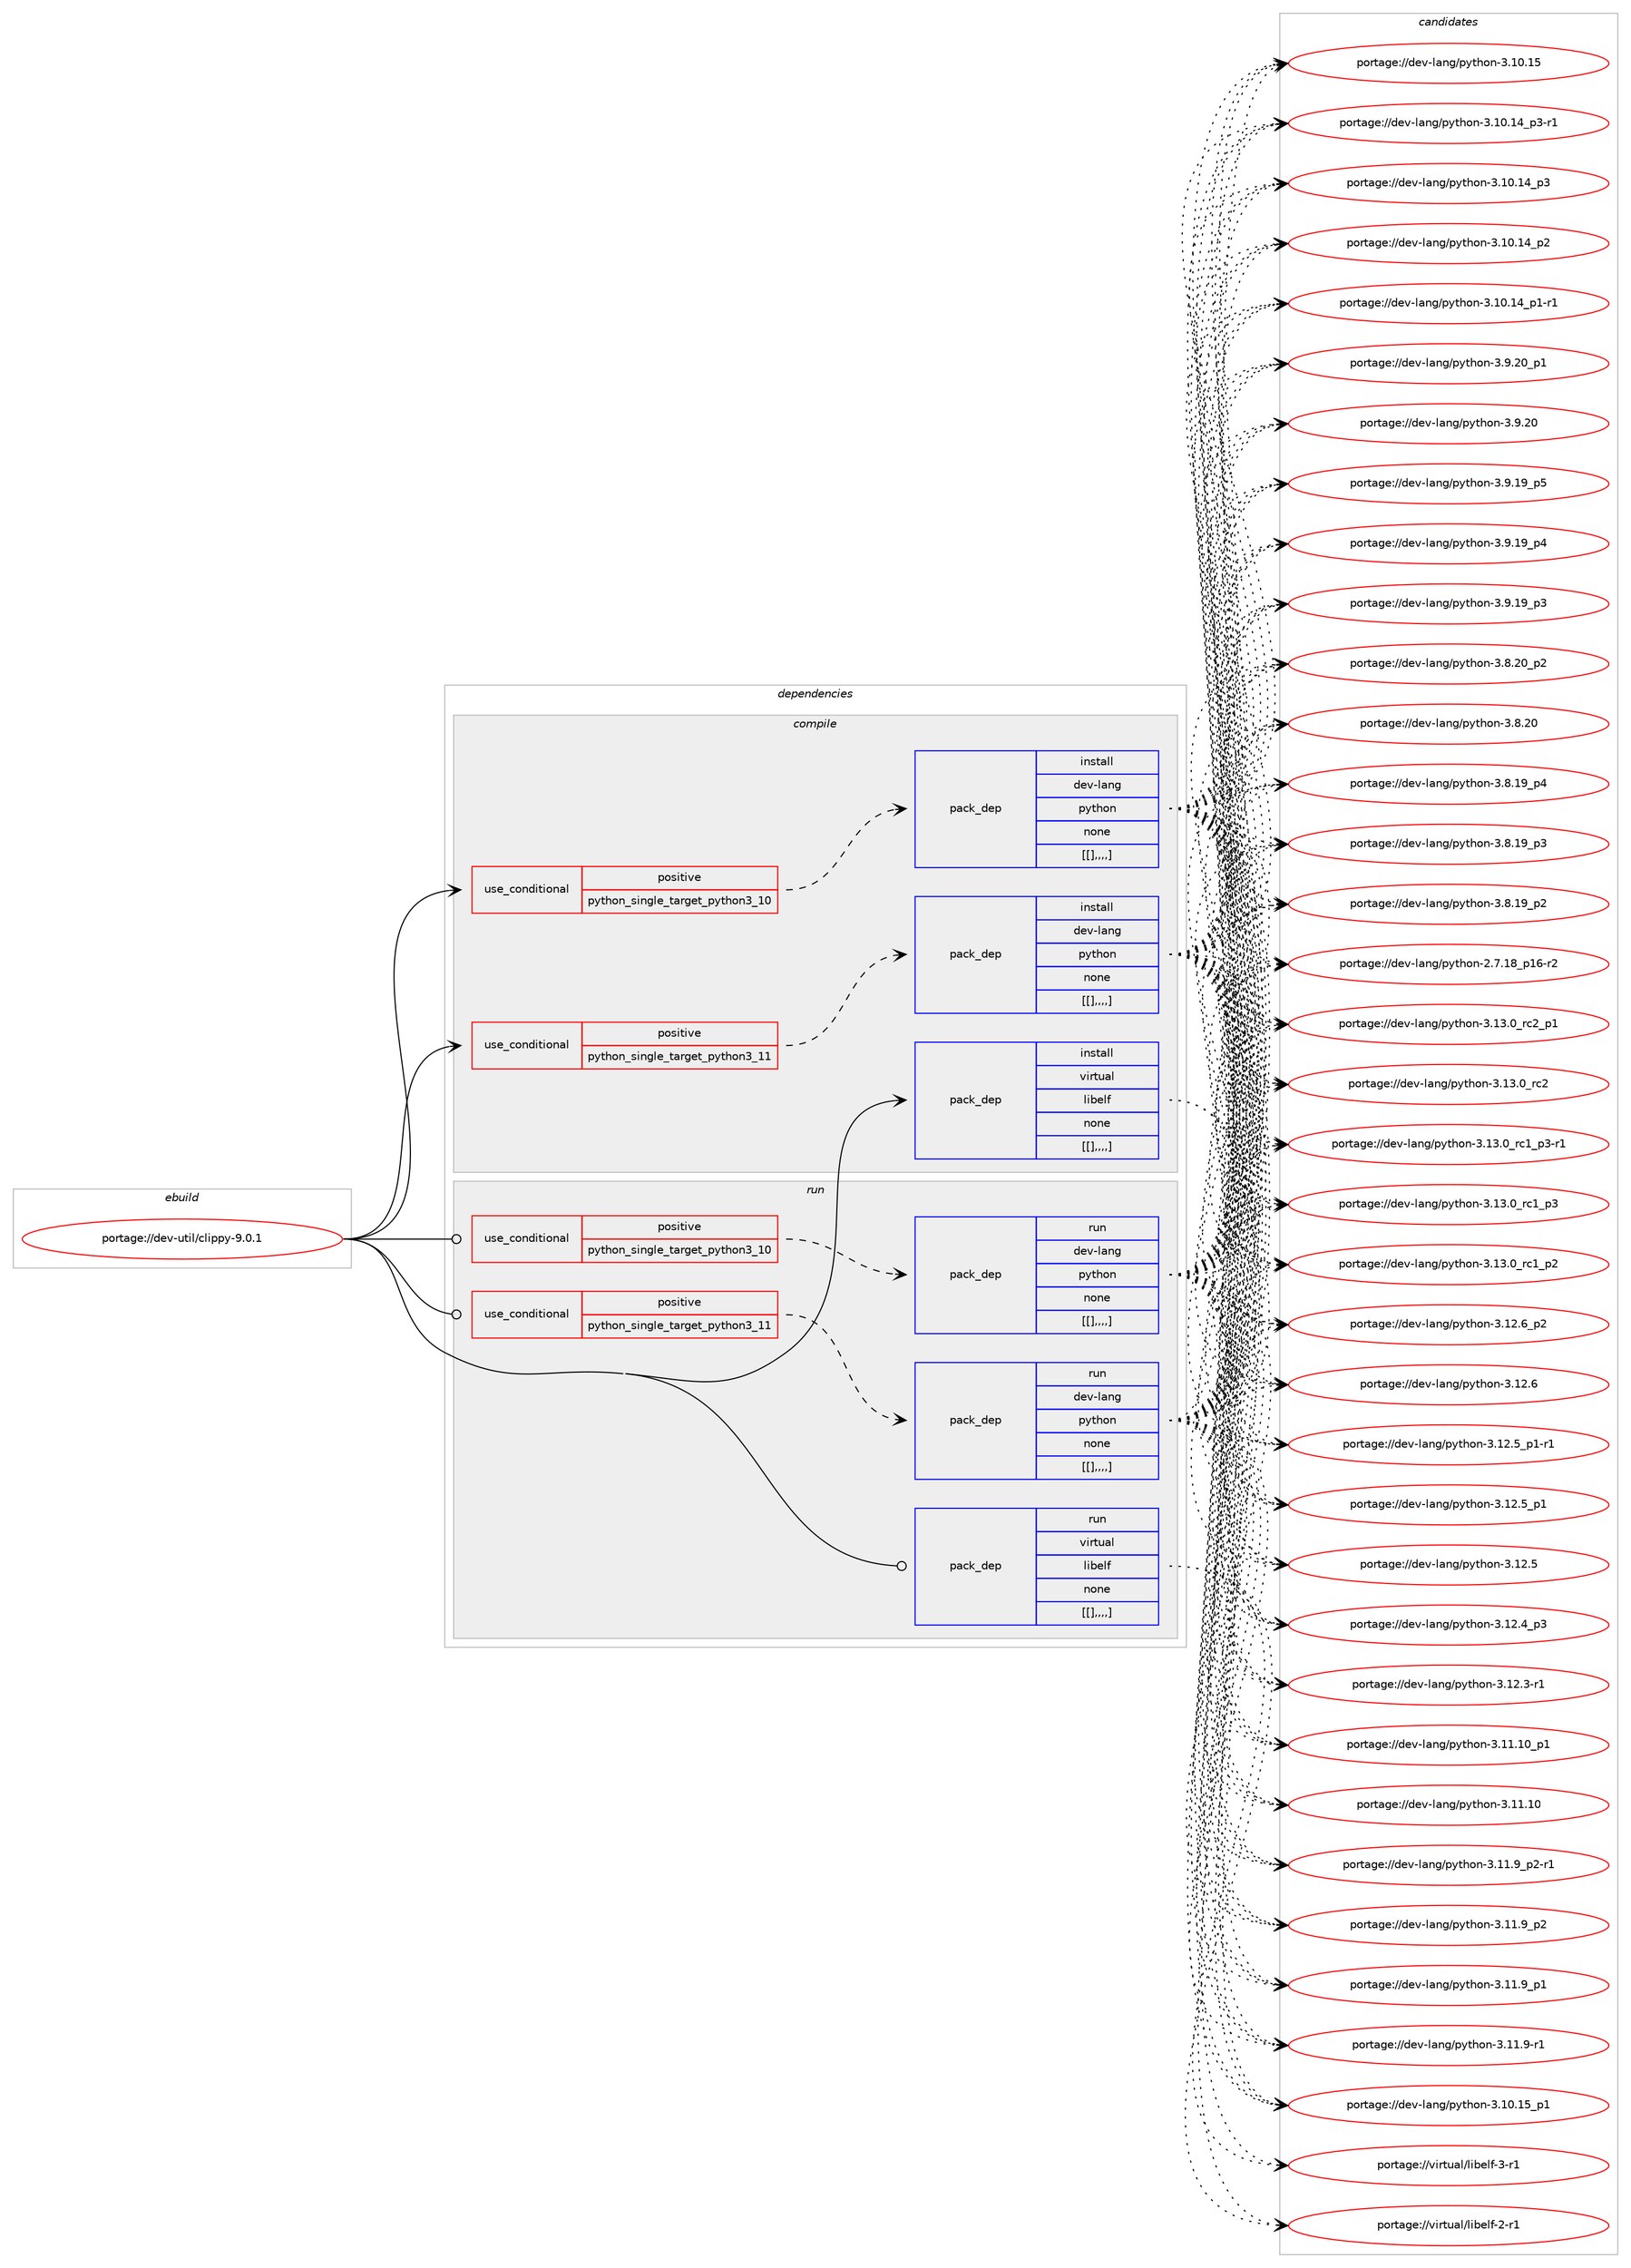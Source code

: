 digraph prolog {

# *************
# Graph options
# *************

newrank=true;
concentrate=true;
compound=true;
graph [rankdir=LR,fontname=Helvetica,fontsize=10,ranksep=1.5];#, ranksep=2.5, nodesep=0.2];
edge  [arrowhead=vee];
node  [fontname=Helvetica,fontsize=10];

# **********
# The ebuild
# **********

subgraph cluster_leftcol {
color=gray;
label=<<i>ebuild</i>>;
id [label="portage://dev-util/clippy-9.0.1", color=red, width=4, href="../dev-util/clippy-9.0.1.svg"];
}

# ****************
# The dependencies
# ****************

subgraph cluster_midcol {
color=gray;
label=<<i>dependencies</i>>;
subgraph cluster_compile {
fillcolor="#eeeeee";
style=filled;
label=<<i>compile</i>>;
subgraph cond62076 {
dependency217007 [label=<<TABLE BORDER="0" CELLBORDER="1" CELLSPACING="0" CELLPADDING="4"><TR><TD ROWSPAN="3" CELLPADDING="10">use_conditional</TD></TR><TR><TD>positive</TD></TR><TR><TD>python_single_target_python3_10</TD></TR></TABLE>>, shape=none, color=red];
subgraph pack153532 {
dependency217008 [label=<<TABLE BORDER="0" CELLBORDER="1" CELLSPACING="0" CELLPADDING="4" WIDTH="220"><TR><TD ROWSPAN="6" CELLPADDING="30">pack_dep</TD></TR><TR><TD WIDTH="110">install</TD></TR><TR><TD>dev-lang</TD></TR><TR><TD>python</TD></TR><TR><TD>none</TD></TR><TR><TD>[[],,,,]</TD></TR></TABLE>>, shape=none, color=blue];
}
dependency217007:e -> dependency217008:w [weight=20,style="dashed",arrowhead="vee"];
}
id:e -> dependency217007:w [weight=20,style="solid",arrowhead="vee"];
subgraph cond62077 {
dependency217009 [label=<<TABLE BORDER="0" CELLBORDER="1" CELLSPACING="0" CELLPADDING="4"><TR><TD ROWSPAN="3" CELLPADDING="10">use_conditional</TD></TR><TR><TD>positive</TD></TR><TR><TD>python_single_target_python3_11</TD></TR></TABLE>>, shape=none, color=red];
subgraph pack153533 {
dependency217010 [label=<<TABLE BORDER="0" CELLBORDER="1" CELLSPACING="0" CELLPADDING="4" WIDTH="220"><TR><TD ROWSPAN="6" CELLPADDING="30">pack_dep</TD></TR><TR><TD WIDTH="110">install</TD></TR><TR><TD>dev-lang</TD></TR><TR><TD>python</TD></TR><TR><TD>none</TD></TR><TR><TD>[[],,,,]</TD></TR></TABLE>>, shape=none, color=blue];
}
dependency217009:e -> dependency217010:w [weight=20,style="dashed",arrowhead="vee"];
}
id:e -> dependency217009:w [weight=20,style="solid",arrowhead="vee"];
subgraph pack153534 {
dependency217011 [label=<<TABLE BORDER="0" CELLBORDER="1" CELLSPACING="0" CELLPADDING="4" WIDTH="220"><TR><TD ROWSPAN="6" CELLPADDING="30">pack_dep</TD></TR><TR><TD WIDTH="110">install</TD></TR><TR><TD>virtual</TD></TR><TR><TD>libelf</TD></TR><TR><TD>none</TD></TR><TR><TD>[[],,,,]</TD></TR></TABLE>>, shape=none, color=blue];
}
id:e -> dependency217011:w [weight=20,style="solid",arrowhead="vee"];
}
subgraph cluster_compileandrun {
fillcolor="#eeeeee";
style=filled;
label=<<i>compile and run</i>>;
}
subgraph cluster_run {
fillcolor="#eeeeee";
style=filled;
label=<<i>run</i>>;
subgraph cond62078 {
dependency217012 [label=<<TABLE BORDER="0" CELLBORDER="1" CELLSPACING="0" CELLPADDING="4"><TR><TD ROWSPAN="3" CELLPADDING="10">use_conditional</TD></TR><TR><TD>positive</TD></TR><TR><TD>python_single_target_python3_10</TD></TR></TABLE>>, shape=none, color=red];
subgraph pack153535 {
dependency217013 [label=<<TABLE BORDER="0" CELLBORDER="1" CELLSPACING="0" CELLPADDING="4" WIDTH="220"><TR><TD ROWSPAN="6" CELLPADDING="30">pack_dep</TD></TR><TR><TD WIDTH="110">run</TD></TR><TR><TD>dev-lang</TD></TR><TR><TD>python</TD></TR><TR><TD>none</TD></TR><TR><TD>[[],,,,]</TD></TR></TABLE>>, shape=none, color=blue];
}
dependency217012:e -> dependency217013:w [weight=20,style="dashed",arrowhead="vee"];
}
id:e -> dependency217012:w [weight=20,style="solid",arrowhead="odot"];
subgraph cond62079 {
dependency217014 [label=<<TABLE BORDER="0" CELLBORDER="1" CELLSPACING="0" CELLPADDING="4"><TR><TD ROWSPAN="3" CELLPADDING="10">use_conditional</TD></TR><TR><TD>positive</TD></TR><TR><TD>python_single_target_python3_11</TD></TR></TABLE>>, shape=none, color=red];
subgraph pack153536 {
dependency217015 [label=<<TABLE BORDER="0" CELLBORDER="1" CELLSPACING="0" CELLPADDING="4" WIDTH="220"><TR><TD ROWSPAN="6" CELLPADDING="30">pack_dep</TD></TR><TR><TD WIDTH="110">run</TD></TR><TR><TD>dev-lang</TD></TR><TR><TD>python</TD></TR><TR><TD>none</TD></TR><TR><TD>[[],,,,]</TD></TR></TABLE>>, shape=none, color=blue];
}
dependency217014:e -> dependency217015:w [weight=20,style="dashed",arrowhead="vee"];
}
id:e -> dependency217014:w [weight=20,style="solid",arrowhead="odot"];
subgraph pack153537 {
dependency217016 [label=<<TABLE BORDER="0" CELLBORDER="1" CELLSPACING="0" CELLPADDING="4" WIDTH="220"><TR><TD ROWSPAN="6" CELLPADDING="30">pack_dep</TD></TR><TR><TD WIDTH="110">run</TD></TR><TR><TD>virtual</TD></TR><TR><TD>libelf</TD></TR><TR><TD>none</TD></TR><TR><TD>[[],,,,]</TD></TR></TABLE>>, shape=none, color=blue];
}
id:e -> dependency217016:w [weight=20,style="solid",arrowhead="odot"];
}
}

# **************
# The candidates
# **************

subgraph cluster_choices {
rank=same;
color=gray;
label=<<i>candidates</i>>;

subgraph choice153532 {
color=black;
nodesep=1;
choice100101118451089711010347112121116104111110455146495146489511499509511249 [label="portage://dev-lang/python-3.13.0_rc2_p1", color=red, width=4,href="../dev-lang/python-3.13.0_rc2_p1.svg"];
choice10010111845108971101034711212111610411111045514649514648951149950 [label="portage://dev-lang/python-3.13.0_rc2", color=red, width=4,href="../dev-lang/python-3.13.0_rc2.svg"];
choice1001011184510897110103471121211161041111104551464951464895114994995112514511449 [label="portage://dev-lang/python-3.13.0_rc1_p3-r1", color=red, width=4,href="../dev-lang/python-3.13.0_rc1_p3-r1.svg"];
choice100101118451089711010347112121116104111110455146495146489511499499511251 [label="portage://dev-lang/python-3.13.0_rc1_p3", color=red, width=4,href="../dev-lang/python-3.13.0_rc1_p3.svg"];
choice100101118451089711010347112121116104111110455146495146489511499499511250 [label="portage://dev-lang/python-3.13.0_rc1_p2", color=red, width=4,href="../dev-lang/python-3.13.0_rc1_p2.svg"];
choice100101118451089711010347112121116104111110455146495046549511250 [label="portage://dev-lang/python-3.12.6_p2", color=red, width=4,href="../dev-lang/python-3.12.6_p2.svg"];
choice10010111845108971101034711212111610411111045514649504654 [label="portage://dev-lang/python-3.12.6", color=red, width=4,href="../dev-lang/python-3.12.6.svg"];
choice1001011184510897110103471121211161041111104551464950465395112494511449 [label="portage://dev-lang/python-3.12.5_p1-r1", color=red, width=4,href="../dev-lang/python-3.12.5_p1-r1.svg"];
choice100101118451089711010347112121116104111110455146495046539511249 [label="portage://dev-lang/python-3.12.5_p1", color=red, width=4,href="../dev-lang/python-3.12.5_p1.svg"];
choice10010111845108971101034711212111610411111045514649504653 [label="portage://dev-lang/python-3.12.5", color=red, width=4,href="../dev-lang/python-3.12.5.svg"];
choice100101118451089711010347112121116104111110455146495046529511251 [label="portage://dev-lang/python-3.12.4_p3", color=red, width=4,href="../dev-lang/python-3.12.4_p3.svg"];
choice100101118451089711010347112121116104111110455146495046514511449 [label="portage://dev-lang/python-3.12.3-r1", color=red, width=4,href="../dev-lang/python-3.12.3-r1.svg"];
choice10010111845108971101034711212111610411111045514649494649489511249 [label="portage://dev-lang/python-3.11.10_p1", color=red, width=4,href="../dev-lang/python-3.11.10_p1.svg"];
choice1001011184510897110103471121211161041111104551464949464948 [label="portage://dev-lang/python-3.11.10", color=red, width=4,href="../dev-lang/python-3.11.10.svg"];
choice1001011184510897110103471121211161041111104551464949465795112504511449 [label="portage://dev-lang/python-3.11.9_p2-r1", color=red, width=4,href="../dev-lang/python-3.11.9_p2-r1.svg"];
choice100101118451089711010347112121116104111110455146494946579511250 [label="portage://dev-lang/python-3.11.9_p2", color=red, width=4,href="../dev-lang/python-3.11.9_p2.svg"];
choice100101118451089711010347112121116104111110455146494946579511249 [label="portage://dev-lang/python-3.11.9_p1", color=red, width=4,href="../dev-lang/python-3.11.9_p1.svg"];
choice100101118451089711010347112121116104111110455146494946574511449 [label="portage://dev-lang/python-3.11.9-r1", color=red, width=4,href="../dev-lang/python-3.11.9-r1.svg"];
choice10010111845108971101034711212111610411111045514649484649539511249 [label="portage://dev-lang/python-3.10.15_p1", color=red, width=4,href="../dev-lang/python-3.10.15_p1.svg"];
choice1001011184510897110103471121211161041111104551464948464953 [label="portage://dev-lang/python-3.10.15", color=red, width=4,href="../dev-lang/python-3.10.15.svg"];
choice100101118451089711010347112121116104111110455146494846495295112514511449 [label="portage://dev-lang/python-3.10.14_p3-r1", color=red, width=4,href="../dev-lang/python-3.10.14_p3-r1.svg"];
choice10010111845108971101034711212111610411111045514649484649529511251 [label="portage://dev-lang/python-3.10.14_p3", color=red, width=4,href="../dev-lang/python-3.10.14_p3.svg"];
choice10010111845108971101034711212111610411111045514649484649529511250 [label="portage://dev-lang/python-3.10.14_p2", color=red, width=4,href="../dev-lang/python-3.10.14_p2.svg"];
choice100101118451089711010347112121116104111110455146494846495295112494511449 [label="portage://dev-lang/python-3.10.14_p1-r1", color=red, width=4,href="../dev-lang/python-3.10.14_p1-r1.svg"];
choice100101118451089711010347112121116104111110455146574650489511249 [label="portage://dev-lang/python-3.9.20_p1", color=red, width=4,href="../dev-lang/python-3.9.20_p1.svg"];
choice10010111845108971101034711212111610411111045514657465048 [label="portage://dev-lang/python-3.9.20", color=red, width=4,href="../dev-lang/python-3.9.20.svg"];
choice100101118451089711010347112121116104111110455146574649579511253 [label="portage://dev-lang/python-3.9.19_p5", color=red, width=4,href="../dev-lang/python-3.9.19_p5.svg"];
choice100101118451089711010347112121116104111110455146574649579511252 [label="portage://dev-lang/python-3.9.19_p4", color=red, width=4,href="../dev-lang/python-3.9.19_p4.svg"];
choice100101118451089711010347112121116104111110455146574649579511251 [label="portage://dev-lang/python-3.9.19_p3", color=red, width=4,href="../dev-lang/python-3.9.19_p3.svg"];
choice100101118451089711010347112121116104111110455146564650489511250 [label="portage://dev-lang/python-3.8.20_p2", color=red, width=4,href="../dev-lang/python-3.8.20_p2.svg"];
choice10010111845108971101034711212111610411111045514656465048 [label="portage://dev-lang/python-3.8.20", color=red, width=4,href="../dev-lang/python-3.8.20.svg"];
choice100101118451089711010347112121116104111110455146564649579511252 [label="portage://dev-lang/python-3.8.19_p4", color=red, width=4,href="../dev-lang/python-3.8.19_p4.svg"];
choice100101118451089711010347112121116104111110455146564649579511251 [label="portage://dev-lang/python-3.8.19_p3", color=red, width=4,href="../dev-lang/python-3.8.19_p3.svg"];
choice100101118451089711010347112121116104111110455146564649579511250 [label="portage://dev-lang/python-3.8.19_p2", color=red, width=4,href="../dev-lang/python-3.8.19_p2.svg"];
choice100101118451089711010347112121116104111110455046554649569511249544511450 [label="portage://dev-lang/python-2.7.18_p16-r2", color=red, width=4,href="../dev-lang/python-2.7.18_p16-r2.svg"];
dependency217008:e -> choice100101118451089711010347112121116104111110455146495146489511499509511249:w [style=dotted,weight="100"];
dependency217008:e -> choice10010111845108971101034711212111610411111045514649514648951149950:w [style=dotted,weight="100"];
dependency217008:e -> choice1001011184510897110103471121211161041111104551464951464895114994995112514511449:w [style=dotted,weight="100"];
dependency217008:e -> choice100101118451089711010347112121116104111110455146495146489511499499511251:w [style=dotted,weight="100"];
dependency217008:e -> choice100101118451089711010347112121116104111110455146495146489511499499511250:w [style=dotted,weight="100"];
dependency217008:e -> choice100101118451089711010347112121116104111110455146495046549511250:w [style=dotted,weight="100"];
dependency217008:e -> choice10010111845108971101034711212111610411111045514649504654:w [style=dotted,weight="100"];
dependency217008:e -> choice1001011184510897110103471121211161041111104551464950465395112494511449:w [style=dotted,weight="100"];
dependency217008:e -> choice100101118451089711010347112121116104111110455146495046539511249:w [style=dotted,weight="100"];
dependency217008:e -> choice10010111845108971101034711212111610411111045514649504653:w [style=dotted,weight="100"];
dependency217008:e -> choice100101118451089711010347112121116104111110455146495046529511251:w [style=dotted,weight="100"];
dependency217008:e -> choice100101118451089711010347112121116104111110455146495046514511449:w [style=dotted,weight="100"];
dependency217008:e -> choice10010111845108971101034711212111610411111045514649494649489511249:w [style=dotted,weight="100"];
dependency217008:e -> choice1001011184510897110103471121211161041111104551464949464948:w [style=dotted,weight="100"];
dependency217008:e -> choice1001011184510897110103471121211161041111104551464949465795112504511449:w [style=dotted,weight="100"];
dependency217008:e -> choice100101118451089711010347112121116104111110455146494946579511250:w [style=dotted,weight="100"];
dependency217008:e -> choice100101118451089711010347112121116104111110455146494946579511249:w [style=dotted,weight="100"];
dependency217008:e -> choice100101118451089711010347112121116104111110455146494946574511449:w [style=dotted,weight="100"];
dependency217008:e -> choice10010111845108971101034711212111610411111045514649484649539511249:w [style=dotted,weight="100"];
dependency217008:e -> choice1001011184510897110103471121211161041111104551464948464953:w [style=dotted,weight="100"];
dependency217008:e -> choice100101118451089711010347112121116104111110455146494846495295112514511449:w [style=dotted,weight="100"];
dependency217008:e -> choice10010111845108971101034711212111610411111045514649484649529511251:w [style=dotted,weight="100"];
dependency217008:e -> choice10010111845108971101034711212111610411111045514649484649529511250:w [style=dotted,weight="100"];
dependency217008:e -> choice100101118451089711010347112121116104111110455146494846495295112494511449:w [style=dotted,weight="100"];
dependency217008:e -> choice100101118451089711010347112121116104111110455146574650489511249:w [style=dotted,weight="100"];
dependency217008:e -> choice10010111845108971101034711212111610411111045514657465048:w [style=dotted,weight="100"];
dependency217008:e -> choice100101118451089711010347112121116104111110455146574649579511253:w [style=dotted,weight="100"];
dependency217008:e -> choice100101118451089711010347112121116104111110455146574649579511252:w [style=dotted,weight="100"];
dependency217008:e -> choice100101118451089711010347112121116104111110455146574649579511251:w [style=dotted,weight="100"];
dependency217008:e -> choice100101118451089711010347112121116104111110455146564650489511250:w [style=dotted,weight="100"];
dependency217008:e -> choice10010111845108971101034711212111610411111045514656465048:w [style=dotted,weight="100"];
dependency217008:e -> choice100101118451089711010347112121116104111110455146564649579511252:w [style=dotted,weight="100"];
dependency217008:e -> choice100101118451089711010347112121116104111110455146564649579511251:w [style=dotted,weight="100"];
dependency217008:e -> choice100101118451089711010347112121116104111110455146564649579511250:w [style=dotted,weight="100"];
dependency217008:e -> choice100101118451089711010347112121116104111110455046554649569511249544511450:w [style=dotted,weight="100"];
}
subgraph choice153533 {
color=black;
nodesep=1;
choice100101118451089711010347112121116104111110455146495146489511499509511249 [label="portage://dev-lang/python-3.13.0_rc2_p1", color=red, width=4,href="../dev-lang/python-3.13.0_rc2_p1.svg"];
choice10010111845108971101034711212111610411111045514649514648951149950 [label="portage://dev-lang/python-3.13.0_rc2", color=red, width=4,href="../dev-lang/python-3.13.0_rc2.svg"];
choice1001011184510897110103471121211161041111104551464951464895114994995112514511449 [label="portage://dev-lang/python-3.13.0_rc1_p3-r1", color=red, width=4,href="../dev-lang/python-3.13.0_rc1_p3-r1.svg"];
choice100101118451089711010347112121116104111110455146495146489511499499511251 [label="portage://dev-lang/python-3.13.0_rc1_p3", color=red, width=4,href="../dev-lang/python-3.13.0_rc1_p3.svg"];
choice100101118451089711010347112121116104111110455146495146489511499499511250 [label="portage://dev-lang/python-3.13.0_rc1_p2", color=red, width=4,href="../dev-lang/python-3.13.0_rc1_p2.svg"];
choice100101118451089711010347112121116104111110455146495046549511250 [label="portage://dev-lang/python-3.12.6_p2", color=red, width=4,href="../dev-lang/python-3.12.6_p2.svg"];
choice10010111845108971101034711212111610411111045514649504654 [label="portage://dev-lang/python-3.12.6", color=red, width=4,href="../dev-lang/python-3.12.6.svg"];
choice1001011184510897110103471121211161041111104551464950465395112494511449 [label="portage://dev-lang/python-3.12.5_p1-r1", color=red, width=4,href="../dev-lang/python-3.12.5_p1-r1.svg"];
choice100101118451089711010347112121116104111110455146495046539511249 [label="portage://dev-lang/python-3.12.5_p1", color=red, width=4,href="../dev-lang/python-3.12.5_p1.svg"];
choice10010111845108971101034711212111610411111045514649504653 [label="portage://dev-lang/python-3.12.5", color=red, width=4,href="../dev-lang/python-3.12.5.svg"];
choice100101118451089711010347112121116104111110455146495046529511251 [label="portage://dev-lang/python-3.12.4_p3", color=red, width=4,href="../dev-lang/python-3.12.4_p3.svg"];
choice100101118451089711010347112121116104111110455146495046514511449 [label="portage://dev-lang/python-3.12.3-r1", color=red, width=4,href="../dev-lang/python-3.12.3-r1.svg"];
choice10010111845108971101034711212111610411111045514649494649489511249 [label="portage://dev-lang/python-3.11.10_p1", color=red, width=4,href="../dev-lang/python-3.11.10_p1.svg"];
choice1001011184510897110103471121211161041111104551464949464948 [label="portage://dev-lang/python-3.11.10", color=red, width=4,href="../dev-lang/python-3.11.10.svg"];
choice1001011184510897110103471121211161041111104551464949465795112504511449 [label="portage://dev-lang/python-3.11.9_p2-r1", color=red, width=4,href="../dev-lang/python-3.11.9_p2-r1.svg"];
choice100101118451089711010347112121116104111110455146494946579511250 [label="portage://dev-lang/python-3.11.9_p2", color=red, width=4,href="../dev-lang/python-3.11.9_p2.svg"];
choice100101118451089711010347112121116104111110455146494946579511249 [label="portage://dev-lang/python-3.11.9_p1", color=red, width=4,href="../dev-lang/python-3.11.9_p1.svg"];
choice100101118451089711010347112121116104111110455146494946574511449 [label="portage://dev-lang/python-3.11.9-r1", color=red, width=4,href="../dev-lang/python-3.11.9-r1.svg"];
choice10010111845108971101034711212111610411111045514649484649539511249 [label="portage://dev-lang/python-3.10.15_p1", color=red, width=4,href="../dev-lang/python-3.10.15_p1.svg"];
choice1001011184510897110103471121211161041111104551464948464953 [label="portage://dev-lang/python-3.10.15", color=red, width=4,href="../dev-lang/python-3.10.15.svg"];
choice100101118451089711010347112121116104111110455146494846495295112514511449 [label="portage://dev-lang/python-3.10.14_p3-r1", color=red, width=4,href="../dev-lang/python-3.10.14_p3-r1.svg"];
choice10010111845108971101034711212111610411111045514649484649529511251 [label="portage://dev-lang/python-3.10.14_p3", color=red, width=4,href="../dev-lang/python-3.10.14_p3.svg"];
choice10010111845108971101034711212111610411111045514649484649529511250 [label="portage://dev-lang/python-3.10.14_p2", color=red, width=4,href="../dev-lang/python-3.10.14_p2.svg"];
choice100101118451089711010347112121116104111110455146494846495295112494511449 [label="portage://dev-lang/python-3.10.14_p1-r1", color=red, width=4,href="../dev-lang/python-3.10.14_p1-r1.svg"];
choice100101118451089711010347112121116104111110455146574650489511249 [label="portage://dev-lang/python-3.9.20_p1", color=red, width=4,href="../dev-lang/python-3.9.20_p1.svg"];
choice10010111845108971101034711212111610411111045514657465048 [label="portage://dev-lang/python-3.9.20", color=red, width=4,href="../dev-lang/python-3.9.20.svg"];
choice100101118451089711010347112121116104111110455146574649579511253 [label="portage://dev-lang/python-3.9.19_p5", color=red, width=4,href="../dev-lang/python-3.9.19_p5.svg"];
choice100101118451089711010347112121116104111110455146574649579511252 [label="portage://dev-lang/python-3.9.19_p4", color=red, width=4,href="../dev-lang/python-3.9.19_p4.svg"];
choice100101118451089711010347112121116104111110455146574649579511251 [label="portage://dev-lang/python-3.9.19_p3", color=red, width=4,href="../dev-lang/python-3.9.19_p3.svg"];
choice100101118451089711010347112121116104111110455146564650489511250 [label="portage://dev-lang/python-3.8.20_p2", color=red, width=4,href="../dev-lang/python-3.8.20_p2.svg"];
choice10010111845108971101034711212111610411111045514656465048 [label="portage://dev-lang/python-3.8.20", color=red, width=4,href="../dev-lang/python-3.8.20.svg"];
choice100101118451089711010347112121116104111110455146564649579511252 [label="portage://dev-lang/python-3.8.19_p4", color=red, width=4,href="../dev-lang/python-3.8.19_p4.svg"];
choice100101118451089711010347112121116104111110455146564649579511251 [label="portage://dev-lang/python-3.8.19_p3", color=red, width=4,href="../dev-lang/python-3.8.19_p3.svg"];
choice100101118451089711010347112121116104111110455146564649579511250 [label="portage://dev-lang/python-3.8.19_p2", color=red, width=4,href="../dev-lang/python-3.8.19_p2.svg"];
choice100101118451089711010347112121116104111110455046554649569511249544511450 [label="portage://dev-lang/python-2.7.18_p16-r2", color=red, width=4,href="../dev-lang/python-2.7.18_p16-r2.svg"];
dependency217010:e -> choice100101118451089711010347112121116104111110455146495146489511499509511249:w [style=dotted,weight="100"];
dependency217010:e -> choice10010111845108971101034711212111610411111045514649514648951149950:w [style=dotted,weight="100"];
dependency217010:e -> choice1001011184510897110103471121211161041111104551464951464895114994995112514511449:w [style=dotted,weight="100"];
dependency217010:e -> choice100101118451089711010347112121116104111110455146495146489511499499511251:w [style=dotted,weight="100"];
dependency217010:e -> choice100101118451089711010347112121116104111110455146495146489511499499511250:w [style=dotted,weight="100"];
dependency217010:e -> choice100101118451089711010347112121116104111110455146495046549511250:w [style=dotted,weight="100"];
dependency217010:e -> choice10010111845108971101034711212111610411111045514649504654:w [style=dotted,weight="100"];
dependency217010:e -> choice1001011184510897110103471121211161041111104551464950465395112494511449:w [style=dotted,weight="100"];
dependency217010:e -> choice100101118451089711010347112121116104111110455146495046539511249:w [style=dotted,weight="100"];
dependency217010:e -> choice10010111845108971101034711212111610411111045514649504653:w [style=dotted,weight="100"];
dependency217010:e -> choice100101118451089711010347112121116104111110455146495046529511251:w [style=dotted,weight="100"];
dependency217010:e -> choice100101118451089711010347112121116104111110455146495046514511449:w [style=dotted,weight="100"];
dependency217010:e -> choice10010111845108971101034711212111610411111045514649494649489511249:w [style=dotted,weight="100"];
dependency217010:e -> choice1001011184510897110103471121211161041111104551464949464948:w [style=dotted,weight="100"];
dependency217010:e -> choice1001011184510897110103471121211161041111104551464949465795112504511449:w [style=dotted,weight="100"];
dependency217010:e -> choice100101118451089711010347112121116104111110455146494946579511250:w [style=dotted,weight="100"];
dependency217010:e -> choice100101118451089711010347112121116104111110455146494946579511249:w [style=dotted,weight="100"];
dependency217010:e -> choice100101118451089711010347112121116104111110455146494946574511449:w [style=dotted,weight="100"];
dependency217010:e -> choice10010111845108971101034711212111610411111045514649484649539511249:w [style=dotted,weight="100"];
dependency217010:e -> choice1001011184510897110103471121211161041111104551464948464953:w [style=dotted,weight="100"];
dependency217010:e -> choice100101118451089711010347112121116104111110455146494846495295112514511449:w [style=dotted,weight="100"];
dependency217010:e -> choice10010111845108971101034711212111610411111045514649484649529511251:w [style=dotted,weight="100"];
dependency217010:e -> choice10010111845108971101034711212111610411111045514649484649529511250:w [style=dotted,weight="100"];
dependency217010:e -> choice100101118451089711010347112121116104111110455146494846495295112494511449:w [style=dotted,weight="100"];
dependency217010:e -> choice100101118451089711010347112121116104111110455146574650489511249:w [style=dotted,weight="100"];
dependency217010:e -> choice10010111845108971101034711212111610411111045514657465048:w [style=dotted,weight="100"];
dependency217010:e -> choice100101118451089711010347112121116104111110455146574649579511253:w [style=dotted,weight="100"];
dependency217010:e -> choice100101118451089711010347112121116104111110455146574649579511252:w [style=dotted,weight="100"];
dependency217010:e -> choice100101118451089711010347112121116104111110455146574649579511251:w [style=dotted,weight="100"];
dependency217010:e -> choice100101118451089711010347112121116104111110455146564650489511250:w [style=dotted,weight="100"];
dependency217010:e -> choice10010111845108971101034711212111610411111045514656465048:w [style=dotted,weight="100"];
dependency217010:e -> choice100101118451089711010347112121116104111110455146564649579511252:w [style=dotted,weight="100"];
dependency217010:e -> choice100101118451089711010347112121116104111110455146564649579511251:w [style=dotted,weight="100"];
dependency217010:e -> choice100101118451089711010347112121116104111110455146564649579511250:w [style=dotted,weight="100"];
dependency217010:e -> choice100101118451089711010347112121116104111110455046554649569511249544511450:w [style=dotted,weight="100"];
}
subgraph choice153534 {
color=black;
nodesep=1;
choice11810511411611797108471081059810110810245514511449 [label="portage://virtual/libelf-3-r1", color=red, width=4,href="../virtual/libelf-3-r1.svg"];
choice11810511411611797108471081059810110810245504511449 [label="portage://virtual/libelf-2-r1", color=red, width=4,href="../virtual/libelf-2-r1.svg"];
dependency217011:e -> choice11810511411611797108471081059810110810245514511449:w [style=dotted,weight="100"];
dependency217011:e -> choice11810511411611797108471081059810110810245504511449:w [style=dotted,weight="100"];
}
subgraph choice153535 {
color=black;
nodesep=1;
choice100101118451089711010347112121116104111110455146495146489511499509511249 [label="portage://dev-lang/python-3.13.0_rc2_p1", color=red, width=4,href="../dev-lang/python-3.13.0_rc2_p1.svg"];
choice10010111845108971101034711212111610411111045514649514648951149950 [label="portage://dev-lang/python-3.13.0_rc2", color=red, width=4,href="../dev-lang/python-3.13.0_rc2.svg"];
choice1001011184510897110103471121211161041111104551464951464895114994995112514511449 [label="portage://dev-lang/python-3.13.0_rc1_p3-r1", color=red, width=4,href="../dev-lang/python-3.13.0_rc1_p3-r1.svg"];
choice100101118451089711010347112121116104111110455146495146489511499499511251 [label="portage://dev-lang/python-3.13.0_rc1_p3", color=red, width=4,href="../dev-lang/python-3.13.0_rc1_p3.svg"];
choice100101118451089711010347112121116104111110455146495146489511499499511250 [label="portage://dev-lang/python-3.13.0_rc1_p2", color=red, width=4,href="../dev-lang/python-3.13.0_rc1_p2.svg"];
choice100101118451089711010347112121116104111110455146495046549511250 [label="portage://dev-lang/python-3.12.6_p2", color=red, width=4,href="../dev-lang/python-3.12.6_p2.svg"];
choice10010111845108971101034711212111610411111045514649504654 [label="portage://dev-lang/python-3.12.6", color=red, width=4,href="../dev-lang/python-3.12.6.svg"];
choice1001011184510897110103471121211161041111104551464950465395112494511449 [label="portage://dev-lang/python-3.12.5_p1-r1", color=red, width=4,href="../dev-lang/python-3.12.5_p1-r1.svg"];
choice100101118451089711010347112121116104111110455146495046539511249 [label="portage://dev-lang/python-3.12.5_p1", color=red, width=4,href="../dev-lang/python-3.12.5_p1.svg"];
choice10010111845108971101034711212111610411111045514649504653 [label="portage://dev-lang/python-3.12.5", color=red, width=4,href="../dev-lang/python-3.12.5.svg"];
choice100101118451089711010347112121116104111110455146495046529511251 [label="portage://dev-lang/python-3.12.4_p3", color=red, width=4,href="../dev-lang/python-3.12.4_p3.svg"];
choice100101118451089711010347112121116104111110455146495046514511449 [label="portage://dev-lang/python-3.12.3-r1", color=red, width=4,href="../dev-lang/python-3.12.3-r1.svg"];
choice10010111845108971101034711212111610411111045514649494649489511249 [label="portage://dev-lang/python-3.11.10_p1", color=red, width=4,href="../dev-lang/python-3.11.10_p1.svg"];
choice1001011184510897110103471121211161041111104551464949464948 [label="portage://dev-lang/python-3.11.10", color=red, width=4,href="../dev-lang/python-3.11.10.svg"];
choice1001011184510897110103471121211161041111104551464949465795112504511449 [label="portage://dev-lang/python-3.11.9_p2-r1", color=red, width=4,href="../dev-lang/python-3.11.9_p2-r1.svg"];
choice100101118451089711010347112121116104111110455146494946579511250 [label="portage://dev-lang/python-3.11.9_p2", color=red, width=4,href="../dev-lang/python-3.11.9_p2.svg"];
choice100101118451089711010347112121116104111110455146494946579511249 [label="portage://dev-lang/python-3.11.9_p1", color=red, width=4,href="../dev-lang/python-3.11.9_p1.svg"];
choice100101118451089711010347112121116104111110455146494946574511449 [label="portage://dev-lang/python-3.11.9-r1", color=red, width=4,href="../dev-lang/python-3.11.9-r1.svg"];
choice10010111845108971101034711212111610411111045514649484649539511249 [label="portage://dev-lang/python-3.10.15_p1", color=red, width=4,href="../dev-lang/python-3.10.15_p1.svg"];
choice1001011184510897110103471121211161041111104551464948464953 [label="portage://dev-lang/python-3.10.15", color=red, width=4,href="../dev-lang/python-3.10.15.svg"];
choice100101118451089711010347112121116104111110455146494846495295112514511449 [label="portage://dev-lang/python-3.10.14_p3-r1", color=red, width=4,href="../dev-lang/python-3.10.14_p3-r1.svg"];
choice10010111845108971101034711212111610411111045514649484649529511251 [label="portage://dev-lang/python-3.10.14_p3", color=red, width=4,href="../dev-lang/python-3.10.14_p3.svg"];
choice10010111845108971101034711212111610411111045514649484649529511250 [label="portage://dev-lang/python-3.10.14_p2", color=red, width=4,href="../dev-lang/python-3.10.14_p2.svg"];
choice100101118451089711010347112121116104111110455146494846495295112494511449 [label="portage://dev-lang/python-3.10.14_p1-r1", color=red, width=4,href="../dev-lang/python-3.10.14_p1-r1.svg"];
choice100101118451089711010347112121116104111110455146574650489511249 [label="portage://dev-lang/python-3.9.20_p1", color=red, width=4,href="../dev-lang/python-3.9.20_p1.svg"];
choice10010111845108971101034711212111610411111045514657465048 [label="portage://dev-lang/python-3.9.20", color=red, width=4,href="../dev-lang/python-3.9.20.svg"];
choice100101118451089711010347112121116104111110455146574649579511253 [label="portage://dev-lang/python-3.9.19_p5", color=red, width=4,href="../dev-lang/python-3.9.19_p5.svg"];
choice100101118451089711010347112121116104111110455146574649579511252 [label="portage://dev-lang/python-3.9.19_p4", color=red, width=4,href="../dev-lang/python-3.9.19_p4.svg"];
choice100101118451089711010347112121116104111110455146574649579511251 [label="portage://dev-lang/python-3.9.19_p3", color=red, width=4,href="../dev-lang/python-3.9.19_p3.svg"];
choice100101118451089711010347112121116104111110455146564650489511250 [label="portage://dev-lang/python-3.8.20_p2", color=red, width=4,href="../dev-lang/python-3.8.20_p2.svg"];
choice10010111845108971101034711212111610411111045514656465048 [label="portage://dev-lang/python-3.8.20", color=red, width=4,href="../dev-lang/python-3.8.20.svg"];
choice100101118451089711010347112121116104111110455146564649579511252 [label="portage://dev-lang/python-3.8.19_p4", color=red, width=4,href="../dev-lang/python-3.8.19_p4.svg"];
choice100101118451089711010347112121116104111110455146564649579511251 [label="portage://dev-lang/python-3.8.19_p3", color=red, width=4,href="../dev-lang/python-3.8.19_p3.svg"];
choice100101118451089711010347112121116104111110455146564649579511250 [label="portage://dev-lang/python-3.8.19_p2", color=red, width=4,href="../dev-lang/python-3.8.19_p2.svg"];
choice100101118451089711010347112121116104111110455046554649569511249544511450 [label="portage://dev-lang/python-2.7.18_p16-r2", color=red, width=4,href="../dev-lang/python-2.7.18_p16-r2.svg"];
dependency217013:e -> choice100101118451089711010347112121116104111110455146495146489511499509511249:w [style=dotted,weight="100"];
dependency217013:e -> choice10010111845108971101034711212111610411111045514649514648951149950:w [style=dotted,weight="100"];
dependency217013:e -> choice1001011184510897110103471121211161041111104551464951464895114994995112514511449:w [style=dotted,weight="100"];
dependency217013:e -> choice100101118451089711010347112121116104111110455146495146489511499499511251:w [style=dotted,weight="100"];
dependency217013:e -> choice100101118451089711010347112121116104111110455146495146489511499499511250:w [style=dotted,weight="100"];
dependency217013:e -> choice100101118451089711010347112121116104111110455146495046549511250:w [style=dotted,weight="100"];
dependency217013:e -> choice10010111845108971101034711212111610411111045514649504654:w [style=dotted,weight="100"];
dependency217013:e -> choice1001011184510897110103471121211161041111104551464950465395112494511449:w [style=dotted,weight="100"];
dependency217013:e -> choice100101118451089711010347112121116104111110455146495046539511249:w [style=dotted,weight="100"];
dependency217013:e -> choice10010111845108971101034711212111610411111045514649504653:w [style=dotted,weight="100"];
dependency217013:e -> choice100101118451089711010347112121116104111110455146495046529511251:w [style=dotted,weight="100"];
dependency217013:e -> choice100101118451089711010347112121116104111110455146495046514511449:w [style=dotted,weight="100"];
dependency217013:e -> choice10010111845108971101034711212111610411111045514649494649489511249:w [style=dotted,weight="100"];
dependency217013:e -> choice1001011184510897110103471121211161041111104551464949464948:w [style=dotted,weight="100"];
dependency217013:e -> choice1001011184510897110103471121211161041111104551464949465795112504511449:w [style=dotted,weight="100"];
dependency217013:e -> choice100101118451089711010347112121116104111110455146494946579511250:w [style=dotted,weight="100"];
dependency217013:e -> choice100101118451089711010347112121116104111110455146494946579511249:w [style=dotted,weight="100"];
dependency217013:e -> choice100101118451089711010347112121116104111110455146494946574511449:w [style=dotted,weight="100"];
dependency217013:e -> choice10010111845108971101034711212111610411111045514649484649539511249:w [style=dotted,weight="100"];
dependency217013:e -> choice1001011184510897110103471121211161041111104551464948464953:w [style=dotted,weight="100"];
dependency217013:e -> choice100101118451089711010347112121116104111110455146494846495295112514511449:w [style=dotted,weight="100"];
dependency217013:e -> choice10010111845108971101034711212111610411111045514649484649529511251:w [style=dotted,weight="100"];
dependency217013:e -> choice10010111845108971101034711212111610411111045514649484649529511250:w [style=dotted,weight="100"];
dependency217013:e -> choice100101118451089711010347112121116104111110455146494846495295112494511449:w [style=dotted,weight="100"];
dependency217013:e -> choice100101118451089711010347112121116104111110455146574650489511249:w [style=dotted,weight="100"];
dependency217013:e -> choice10010111845108971101034711212111610411111045514657465048:w [style=dotted,weight="100"];
dependency217013:e -> choice100101118451089711010347112121116104111110455146574649579511253:w [style=dotted,weight="100"];
dependency217013:e -> choice100101118451089711010347112121116104111110455146574649579511252:w [style=dotted,weight="100"];
dependency217013:e -> choice100101118451089711010347112121116104111110455146574649579511251:w [style=dotted,weight="100"];
dependency217013:e -> choice100101118451089711010347112121116104111110455146564650489511250:w [style=dotted,weight="100"];
dependency217013:e -> choice10010111845108971101034711212111610411111045514656465048:w [style=dotted,weight="100"];
dependency217013:e -> choice100101118451089711010347112121116104111110455146564649579511252:w [style=dotted,weight="100"];
dependency217013:e -> choice100101118451089711010347112121116104111110455146564649579511251:w [style=dotted,weight="100"];
dependency217013:e -> choice100101118451089711010347112121116104111110455146564649579511250:w [style=dotted,weight="100"];
dependency217013:e -> choice100101118451089711010347112121116104111110455046554649569511249544511450:w [style=dotted,weight="100"];
}
subgraph choice153536 {
color=black;
nodesep=1;
choice100101118451089711010347112121116104111110455146495146489511499509511249 [label="portage://dev-lang/python-3.13.0_rc2_p1", color=red, width=4,href="../dev-lang/python-3.13.0_rc2_p1.svg"];
choice10010111845108971101034711212111610411111045514649514648951149950 [label="portage://dev-lang/python-3.13.0_rc2", color=red, width=4,href="../dev-lang/python-3.13.0_rc2.svg"];
choice1001011184510897110103471121211161041111104551464951464895114994995112514511449 [label="portage://dev-lang/python-3.13.0_rc1_p3-r1", color=red, width=4,href="../dev-lang/python-3.13.0_rc1_p3-r1.svg"];
choice100101118451089711010347112121116104111110455146495146489511499499511251 [label="portage://dev-lang/python-3.13.0_rc1_p3", color=red, width=4,href="../dev-lang/python-3.13.0_rc1_p3.svg"];
choice100101118451089711010347112121116104111110455146495146489511499499511250 [label="portage://dev-lang/python-3.13.0_rc1_p2", color=red, width=4,href="../dev-lang/python-3.13.0_rc1_p2.svg"];
choice100101118451089711010347112121116104111110455146495046549511250 [label="portage://dev-lang/python-3.12.6_p2", color=red, width=4,href="../dev-lang/python-3.12.6_p2.svg"];
choice10010111845108971101034711212111610411111045514649504654 [label="portage://dev-lang/python-3.12.6", color=red, width=4,href="../dev-lang/python-3.12.6.svg"];
choice1001011184510897110103471121211161041111104551464950465395112494511449 [label="portage://dev-lang/python-3.12.5_p1-r1", color=red, width=4,href="../dev-lang/python-3.12.5_p1-r1.svg"];
choice100101118451089711010347112121116104111110455146495046539511249 [label="portage://dev-lang/python-3.12.5_p1", color=red, width=4,href="../dev-lang/python-3.12.5_p1.svg"];
choice10010111845108971101034711212111610411111045514649504653 [label="portage://dev-lang/python-3.12.5", color=red, width=4,href="../dev-lang/python-3.12.5.svg"];
choice100101118451089711010347112121116104111110455146495046529511251 [label="portage://dev-lang/python-3.12.4_p3", color=red, width=4,href="../dev-lang/python-3.12.4_p3.svg"];
choice100101118451089711010347112121116104111110455146495046514511449 [label="portage://dev-lang/python-3.12.3-r1", color=red, width=4,href="../dev-lang/python-3.12.3-r1.svg"];
choice10010111845108971101034711212111610411111045514649494649489511249 [label="portage://dev-lang/python-3.11.10_p1", color=red, width=4,href="../dev-lang/python-3.11.10_p1.svg"];
choice1001011184510897110103471121211161041111104551464949464948 [label="portage://dev-lang/python-3.11.10", color=red, width=4,href="../dev-lang/python-3.11.10.svg"];
choice1001011184510897110103471121211161041111104551464949465795112504511449 [label="portage://dev-lang/python-3.11.9_p2-r1", color=red, width=4,href="../dev-lang/python-3.11.9_p2-r1.svg"];
choice100101118451089711010347112121116104111110455146494946579511250 [label="portage://dev-lang/python-3.11.9_p2", color=red, width=4,href="../dev-lang/python-3.11.9_p2.svg"];
choice100101118451089711010347112121116104111110455146494946579511249 [label="portage://dev-lang/python-3.11.9_p1", color=red, width=4,href="../dev-lang/python-3.11.9_p1.svg"];
choice100101118451089711010347112121116104111110455146494946574511449 [label="portage://dev-lang/python-3.11.9-r1", color=red, width=4,href="../dev-lang/python-3.11.9-r1.svg"];
choice10010111845108971101034711212111610411111045514649484649539511249 [label="portage://dev-lang/python-3.10.15_p1", color=red, width=4,href="../dev-lang/python-3.10.15_p1.svg"];
choice1001011184510897110103471121211161041111104551464948464953 [label="portage://dev-lang/python-3.10.15", color=red, width=4,href="../dev-lang/python-3.10.15.svg"];
choice100101118451089711010347112121116104111110455146494846495295112514511449 [label="portage://dev-lang/python-3.10.14_p3-r1", color=red, width=4,href="../dev-lang/python-3.10.14_p3-r1.svg"];
choice10010111845108971101034711212111610411111045514649484649529511251 [label="portage://dev-lang/python-3.10.14_p3", color=red, width=4,href="../dev-lang/python-3.10.14_p3.svg"];
choice10010111845108971101034711212111610411111045514649484649529511250 [label="portage://dev-lang/python-3.10.14_p2", color=red, width=4,href="../dev-lang/python-3.10.14_p2.svg"];
choice100101118451089711010347112121116104111110455146494846495295112494511449 [label="portage://dev-lang/python-3.10.14_p1-r1", color=red, width=4,href="../dev-lang/python-3.10.14_p1-r1.svg"];
choice100101118451089711010347112121116104111110455146574650489511249 [label="portage://dev-lang/python-3.9.20_p1", color=red, width=4,href="../dev-lang/python-3.9.20_p1.svg"];
choice10010111845108971101034711212111610411111045514657465048 [label="portage://dev-lang/python-3.9.20", color=red, width=4,href="../dev-lang/python-3.9.20.svg"];
choice100101118451089711010347112121116104111110455146574649579511253 [label="portage://dev-lang/python-3.9.19_p5", color=red, width=4,href="../dev-lang/python-3.9.19_p5.svg"];
choice100101118451089711010347112121116104111110455146574649579511252 [label="portage://dev-lang/python-3.9.19_p4", color=red, width=4,href="../dev-lang/python-3.9.19_p4.svg"];
choice100101118451089711010347112121116104111110455146574649579511251 [label="portage://dev-lang/python-3.9.19_p3", color=red, width=4,href="../dev-lang/python-3.9.19_p3.svg"];
choice100101118451089711010347112121116104111110455146564650489511250 [label="portage://dev-lang/python-3.8.20_p2", color=red, width=4,href="../dev-lang/python-3.8.20_p2.svg"];
choice10010111845108971101034711212111610411111045514656465048 [label="portage://dev-lang/python-3.8.20", color=red, width=4,href="../dev-lang/python-3.8.20.svg"];
choice100101118451089711010347112121116104111110455146564649579511252 [label="portage://dev-lang/python-3.8.19_p4", color=red, width=4,href="../dev-lang/python-3.8.19_p4.svg"];
choice100101118451089711010347112121116104111110455146564649579511251 [label="portage://dev-lang/python-3.8.19_p3", color=red, width=4,href="../dev-lang/python-3.8.19_p3.svg"];
choice100101118451089711010347112121116104111110455146564649579511250 [label="portage://dev-lang/python-3.8.19_p2", color=red, width=4,href="../dev-lang/python-3.8.19_p2.svg"];
choice100101118451089711010347112121116104111110455046554649569511249544511450 [label="portage://dev-lang/python-2.7.18_p16-r2", color=red, width=4,href="../dev-lang/python-2.7.18_p16-r2.svg"];
dependency217015:e -> choice100101118451089711010347112121116104111110455146495146489511499509511249:w [style=dotted,weight="100"];
dependency217015:e -> choice10010111845108971101034711212111610411111045514649514648951149950:w [style=dotted,weight="100"];
dependency217015:e -> choice1001011184510897110103471121211161041111104551464951464895114994995112514511449:w [style=dotted,weight="100"];
dependency217015:e -> choice100101118451089711010347112121116104111110455146495146489511499499511251:w [style=dotted,weight="100"];
dependency217015:e -> choice100101118451089711010347112121116104111110455146495146489511499499511250:w [style=dotted,weight="100"];
dependency217015:e -> choice100101118451089711010347112121116104111110455146495046549511250:w [style=dotted,weight="100"];
dependency217015:e -> choice10010111845108971101034711212111610411111045514649504654:w [style=dotted,weight="100"];
dependency217015:e -> choice1001011184510897110103471121211161041111104551464950465395112494511449:w [style=dotted,weight="100"];
dependency217015:e -> choice100101118451089711010347112121116104111110455146495046539511249:w [style=dotted,weight="100"];
dependency217015:e -> choice10010111845108971101034711212111610411111045514649504653:w [style=dotted,weight="100"];
dependency217015:e -> choice100101118451089711010347112121116104111110455146495046529511251:w [style=dotted,weight="100"];
dependency217015:e -> choice100101118451089711010347112121116104111110455146495046514511449:w [style=dotted,weight="100"];
dependency217015:e -> choice10010111845108971101034711212111610411111045514649494649489511249:w [style=dotted,weight="100"];
dependency217015:e -> choice1001011184510897110103471121211161041111104551464949464948:w [style=dotted,weight="100"];
dependency217015:e -> choice1001011184510897110103471121211161041111104551464949465795112504511449:w [style=dotted,weight="100"];
dependency217015:e -> choice100101118451089711010347112121116104111110455146494946579511250:w [style=dotted,weight="100"];
dependency217015:e -> choice100101118451089711010347112121116104111110455146494946579511249:w [style=dotted,weight="100"];
dependency217015:e -> choice100101118451089711010347112121116104111110455146494946574511449:w [style=dotted,weight="100"];
dependency217015:e -> choice10010111845108971101034711212111610411111045514649484649539511249:w [style=dotted,weight="100"];
dependency217015:e -> choice1001011184510897110103471121211161041111104551464948464953:w [style=dotted,weight="100"];
dependency217015:e -> choice100101118451089711010347112121116104111110455146494846495295112514511449:w [style=dotted,weight="100"];
dependency217015:e -> choice10010111845108971101034711212111610411111045514649484649529511251:w [style=dotted,weight="100"];
dependency217015:e -> choice10010111845108971101034711212111610411111045514649484649529511250:w [style=dotted,weight="100"];
dependency217015:e -> choice100101118451089711010347112121116104111110455146494846495295112494511449:w [style=dotted,weight="100"];
dependency217015:e -> choice100101118451089711010347112121116104111110455146574650489511249:w [style=dotted,weight="100"];
dependency217015:e -> choice10010111845108971101034711212111610411111045514657465048:w [style=dotted,weight="100"];
dependency217015:e -> choice100101118451089711010347112121116104111110455146574649579511253:w [style=dotted,weight="100"];
dependency217015:e -> choice100101118451089711010347112121116104111110455146574649579511252:w [style=dotted,weight="100"];
dependency217015:e -> choice100101118451089711010347112121116104111110455146574649579511251:w [style=dotted,weight="100"];
dependency217015:e -> choice100101118451089711010347112121116104111110455146564650489511250:w [style=dotted,weight="100"];
dependency217015:e -> choice10010111845108971101034711212111610411111045514656465048:w [style=dotted,weight="100"];
dependency217015:e -> choice100101118451089711010347112121116104111110455146564649579511252:w [style=dotted,weight="100"];
dependency217015:e -> choice100101118451089711010347112121116104111110455146564649579511251:w [style=dotted,weight="100"];
dependency217015:e -> choice100101118451089711010347112121116104111110455146564649579511250:w [style=dotted,weight="100"];
dependency217015:e -> choice100101118451089711010347112121116104111110455046554649569511249544511450:w [style=dotted,weight="100"];
}
subgraph choice153537 {
color=black;
nodesep=1;
choice11810511411611797108471081059810110810245514511449 [label="portage://virtual/libelf-3-r1", color=red, width=4,href="../virtual/libelf-3-r1.svg"];
choice11810511411611797108471081059810110810245504511449 [label="portage://virtual/libelf-2-r1", color=red, width=4,href="../virtual/libelf-2-r1.svg"];
dependency217016:e -> choice11810511411611797108471081059810110810245514511449:w [style=dotted,weight="100"];
dependency217016:e -> choice11810511411611797108471081059810110810245504511449:w [style=dotted,weight="100"];
}
}

}
